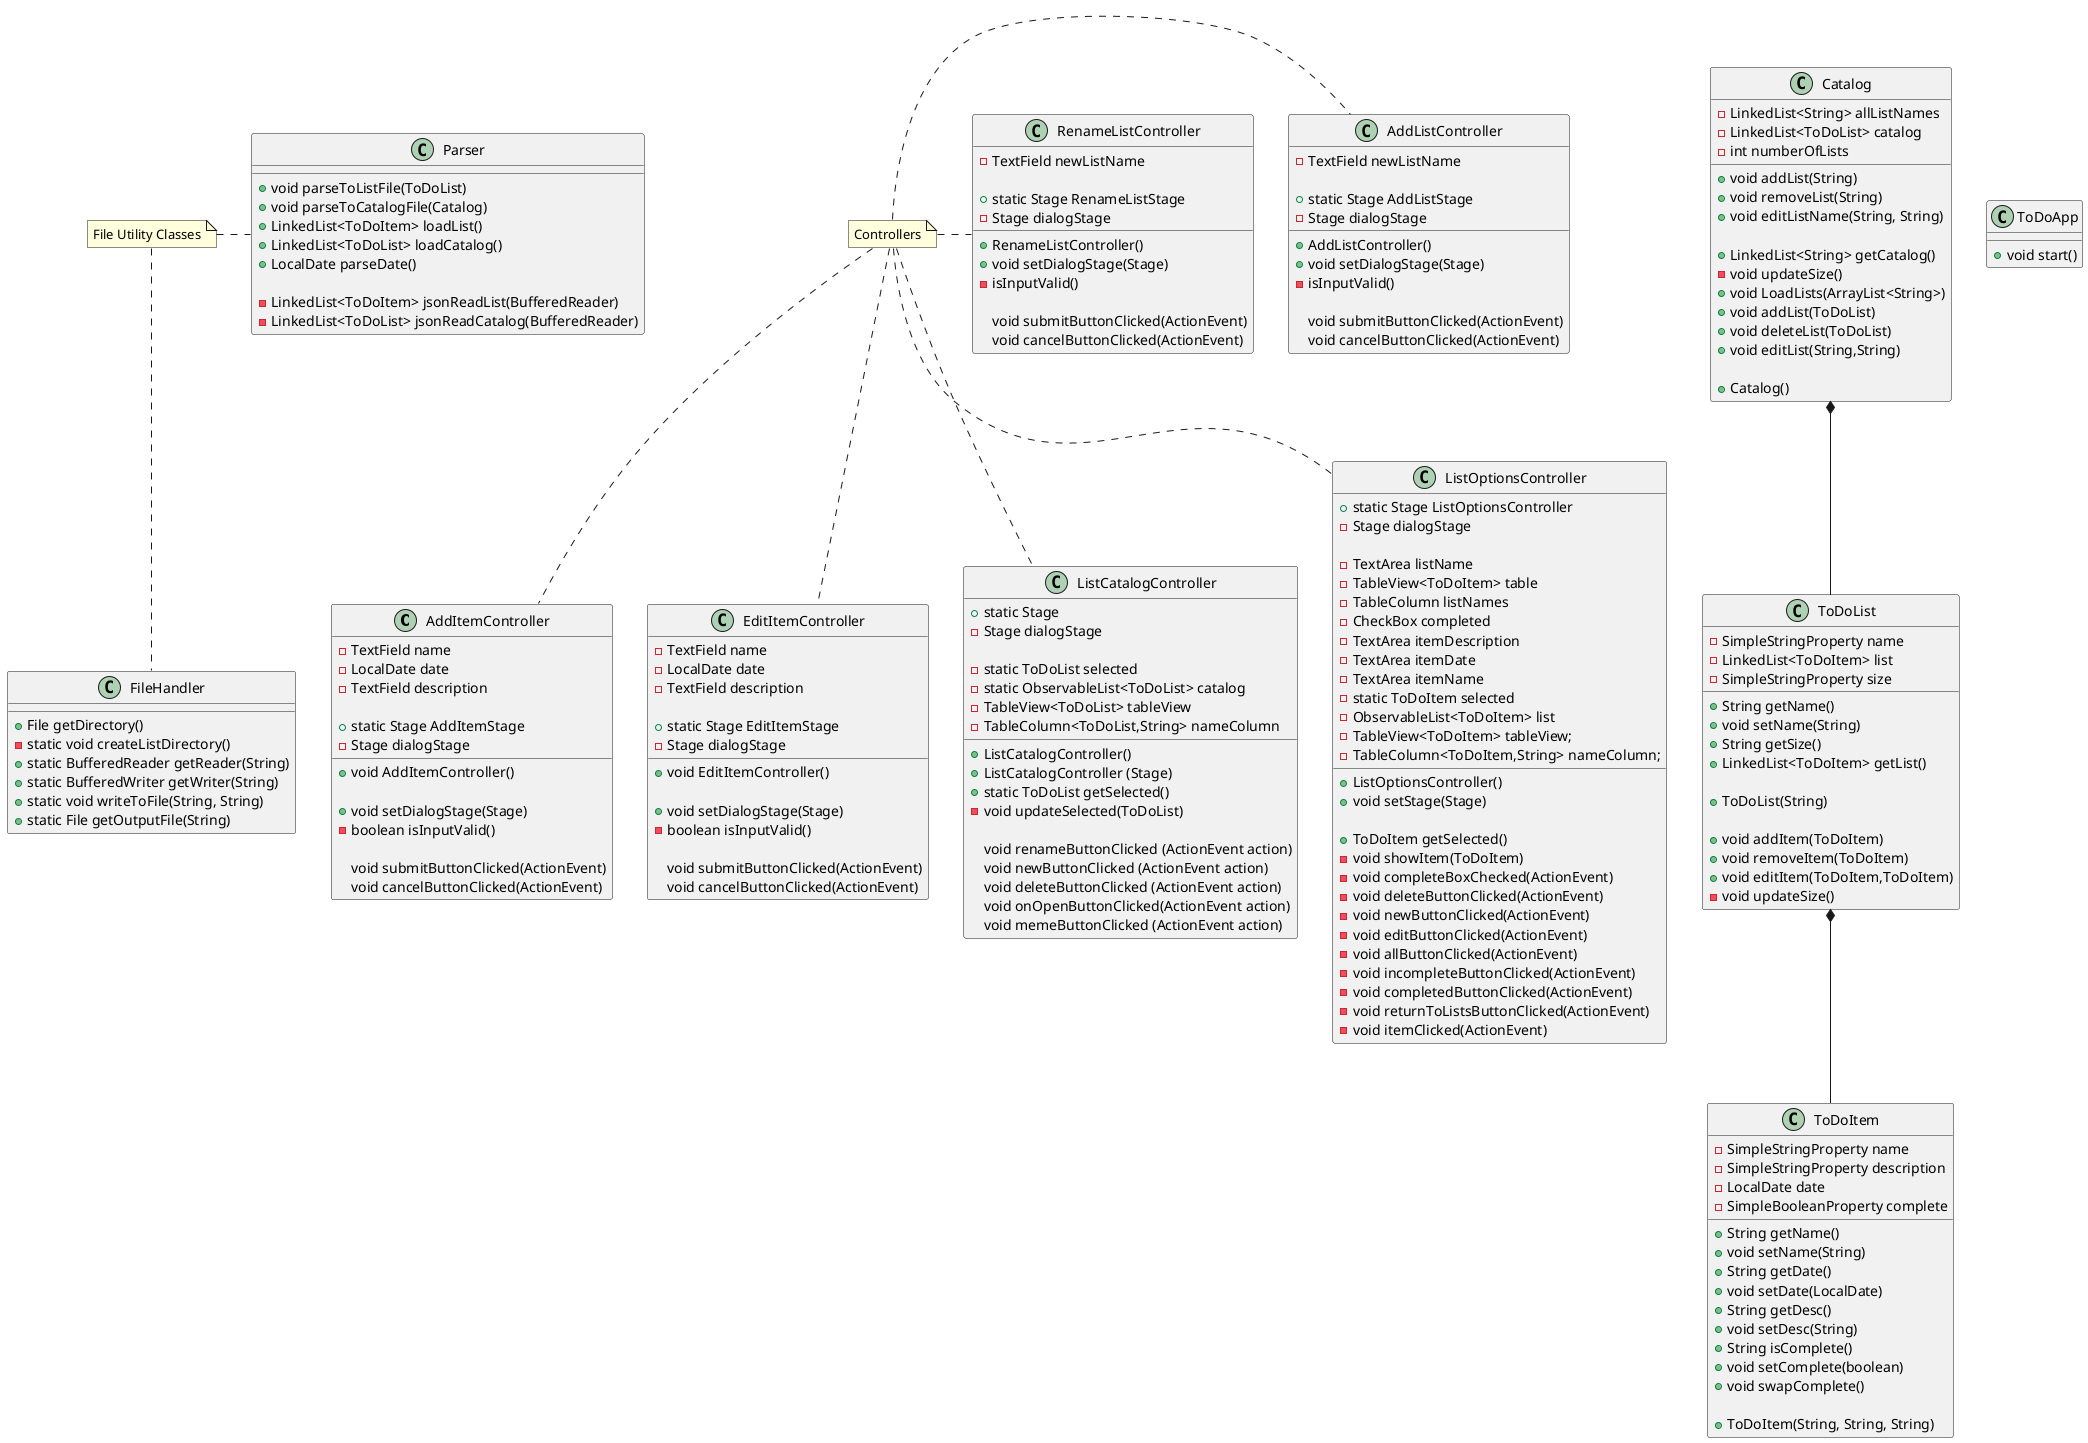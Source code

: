 @startuml
'https://plantuml.com/class-diagram

class AddItemController {
-TextField name
-LocalDate date
-TextField description

+static Stage AddItemStage
-Stage dialogStage

+void AddItemController()

+void setDialogStage(Stage)
-boolean isInputValid()

void submitButtonClicked(ActionEvent)
void cancelButtonClicked(ActionEvent)
}

class EditItemController {
-TextField name
-LocalDate date
-TextField description

+static Stage EditItemStage
-Stage dialogStage

+void EditItemController()

+void setDialogStage(Stage)
-boolean isInputValid()

void submitButtonClicked(ActionEvent)
void cancelButtonClicked(ActionEvent)
}

class AddListController {
-TextField newListName

+static Stage AddListStage
-Stage dialogStage

+AddListController()
+void setDialogStage(Stage)
-isInputValid()

void submitButtonClicked(ActionEvent)
void cancelButtonClicked(ActionEvent)
}

class RenameListController {
-TextField newListName

+static Stage RenameListStage
-Stage dialogStage

+RenameListController()
+void setDialogStage(Stage)
-isInputValid()

void submitButtonClicked(ActionEvent)
void cancelButtonClicked(ActionEvent)
}

class ListCatalogController {
	+static Stage
	-Stage dialogStage

	-static ToDoList selected
	-static ObservableList<ToDoList> catalog
    -TableView<ToDoList> tableView
    -TableColumn<ToDoList,String> nameColumn

	+ListCatalogController()
	+ListCatalogController (Stage)
	+static ToDoList getSelected()
	-void updateSelected(ToDoList)

	void renameButtonClicked (ActionEvent action)
	void newButtonClicked (ActionEvent action)
	void deleteButtonClicked (ActionEvent action)
	void onOpenButtonClicked(ActionEvent action)
	void memeButtonClicked (ActionEvent action)
}

class ListOptionsController {
+static Stage ListOptionsController
-Stage dialogStage

-TextArea listName
-TableView<ToDoItem> table
-TableColumn listNames
-CheckBox completed
-TextArea itemDescription
-TextArea itemDate
-TextArea itemName
-static ToDoItem selected
-ObservableList<ToDoItem> list
-TableView<ToDoItem> tableView;
-TableColumn<ToDoItem,String> nameColumn;

+ListOptionsController()
+void setStage(Stage)

+ToDoItem getSelected()
-void showItem(ToDoItem)
-void completeBoxChecked(ActionEvent)
-void deleteButtonClicked(ActionEvent)
-void newButtonClicked(ActionEvent)
-void editButtonClicked(ActionEvent)
-void allButtonClicked(ActionEvent)
-void incompleteButtonClicked(ActionEvent)
-void completedButtonClicked(ActionEvent)
-void returnToListsButtonClicked(ActionEvent)
-void itemClicked(ActionEvent)
}

class ToDoItem {
-SimpleStringProperty name
-SimpleStringProperty description
-LocalDate date
-SimpleBooleanProperty complete

+String getName()
+void setName(String)
+String getDate()
+void setDate(LocalDate)
+String getDesc()
+void setDesc(String)
+String isComplete()
+void setComplete(boolean)
+void swapComplete()

+ToDoItem(String, String, String)
}

class ToDoList {
-SimpleStringProperty name
-LinkedList<ToDoItem> list
-SimpleStringProperty size

+String getName()
+void setName(String)
+String getSize()
+LinkedList<ToDoItem> getList()

+ToDoList(String)

+void addItem(ToDoItem)
+void removeItem(ToDoItem)
+void editItem(ToDoItem,ToDoItem)
-void updateSize()
}

class Catalog {
-LinkedList<String> allListNames
-LinkedList<ToDoList> catalog
-int numberOfLists

+void addList(String)
+void removeList(String)
+void editListName(String, String)

+LinkedList<String> getCatalog()
-void updateSize()
+void LoadLists(ArrayList<String>)
+void addList(ToDoList)
+void deleteList(ToDoList)
+void editList(String,String)

+Catalog()
}

class ToDoApp {
+void start()
}

class Parser {
+void parseToListFile(ToDoList)
+void parseToCatalogFile(Catalog)
+LinkedList<ToDoItem> loadList()
+LinkedList<ToDoList> loadCatalog()
+LocalDate parseDate()

-LinkedList<ToDoItem> jsonReadList(BufferedReader)
-LinkedList<ToDoList> jsonReadCatalog(BufferedReader)
}

class FileHandler {
+File getDirectory()
-static void createListDirectory()
+static BufferedReader getReader(String)
+static BufferedWriter getWriter(String)
+static void writeToFile(String, String)
+static File getOutputFile(String)
}

Catalog *-- ToDoList
ToDoList *-- ToDoItem

note "File Utility Classes" as n1
n1 . Parser
n1 .. FileHandler

note "Controllers" as n2
n2 .- AddItemController
n2 . AddListController
n2 .. EditItemController
n2 . RenameListController
n2 .. ListCatalogController
n2 .. ListOptionsController

@enduml
